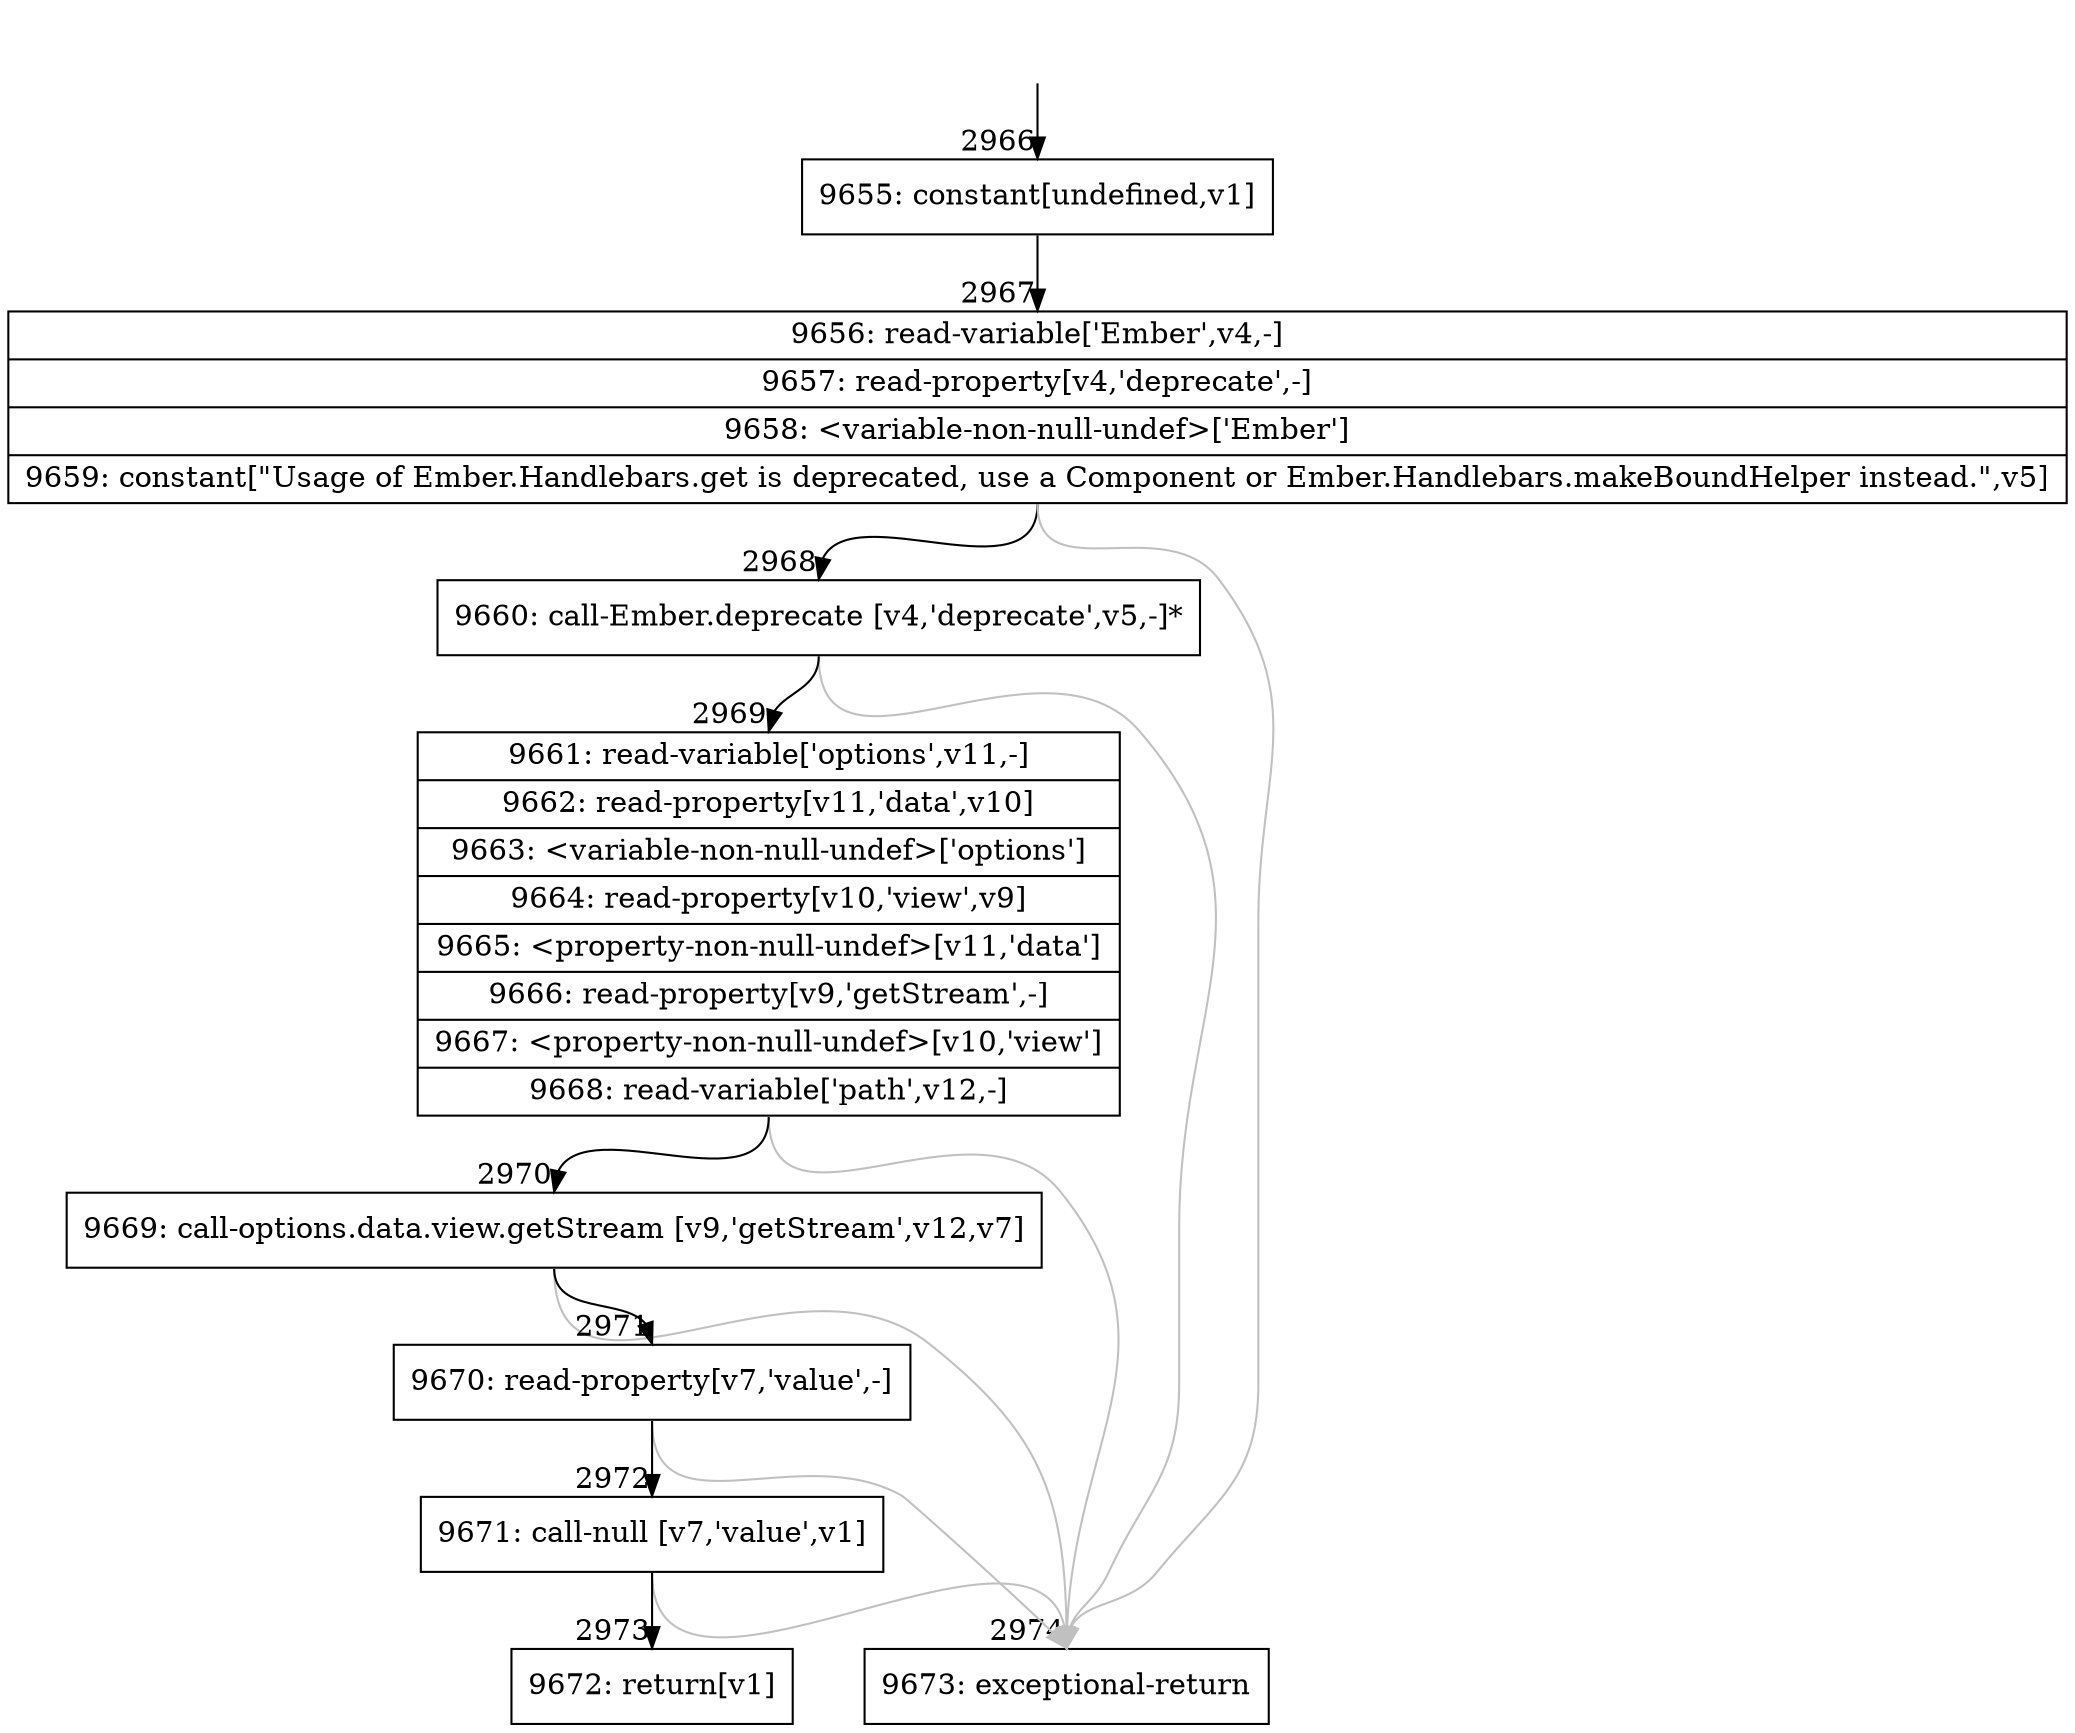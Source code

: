 digraph {
rankdir="TD"
BB_entry240[shape=none,label=""];
BB_entry240 -> BB2966 [tailport=s, headport=n, headlabel="    2966"]
BB2966 [shape=record label="{9655: constant[undefined,v1]}" ] 
BB2966 -> BB2967 [tailport=s, headport=n, headlabel="      2967"]
BB2967 [shape=record label="{9656: read-variable['Ember',v4,-]|9657: read-property[v4,'deprecate',-]|9658: \<variable-non-null-undef\>['Ember']|9659: constant[\"Usage of Ember.Handlebars.get is deprecated, use a Component or Ember.Handlebars.makeBoundHelper instead.\",v5]}" ] 
BB2967 -> BB2968 [tailport=s, headport=n, headlabel="      2968"]
BB2967 -> BB2974 [tailport=s, headport=n, color=gray, headlabel="      2974"]
BB2968 [shape=record label="{9660: call-Ember.deprecate [v4,'deprecate',v5,-]*}" ] 
BB2968 -> BB2969 [tailport=s, headport=n, headlabel="      2969"]
BB2968 -> BB2974 [tailport=s, headport=n, color=gray]
BB2969 [shape=record label="{9661: read-variable['options',v11,-]|9662: read-property[v11,'data',v10]|9663: \<variable-non-null-undef\>['options']|9664: read-property[v10,'view',v9]|9665: \<property-non-null-undef\>[v11,'data']|9666: read-property[v9,'getStream',-]|9667: \<property-non-null-undef\>[v10,'view']|9668: read-variable['path',v12,-]}" ] 
BB2969 -> BB2970 [tailport=s, headport=n, headlabel="      2970"]
BB2969 -> BB2974 [tailport=s, headport=n, color=gray]
BB2970 [shape=record label="{9669: call-options.data.view.getStream [v9,'getStream',v12,v7]}" ] 
BB2970 -> BB2971 [tailport=s, headport=n, headlabel="      2971"]
BB2970 -> BB2974 [tailport=s, headport=n, color=gray]
BB2971 [shape=record label="{9670: read-property[v7,'value',-]}" ] 
BB2971 -> BB2972 [tailport=s, headport=n, headlabel="      2972"]
BB2971 -> BB2974 [tailport=s, headport=n, color=gray]
BB2972 [shape=record label="{9671: call-null [v7,'value',v1]}" ] 
BB2972 -> BB2973 [tailport=s, headport=n, headlabel="      2973"]
BB2972 -> BB2974 [tailport=s, headport=n, color=gray]
BB2973 [shape=record label="{9672: return[v1]}" ] 
BB2974 [shape=record label="{9673: exceptional-return}" ] 
//#$~ 4951
}
